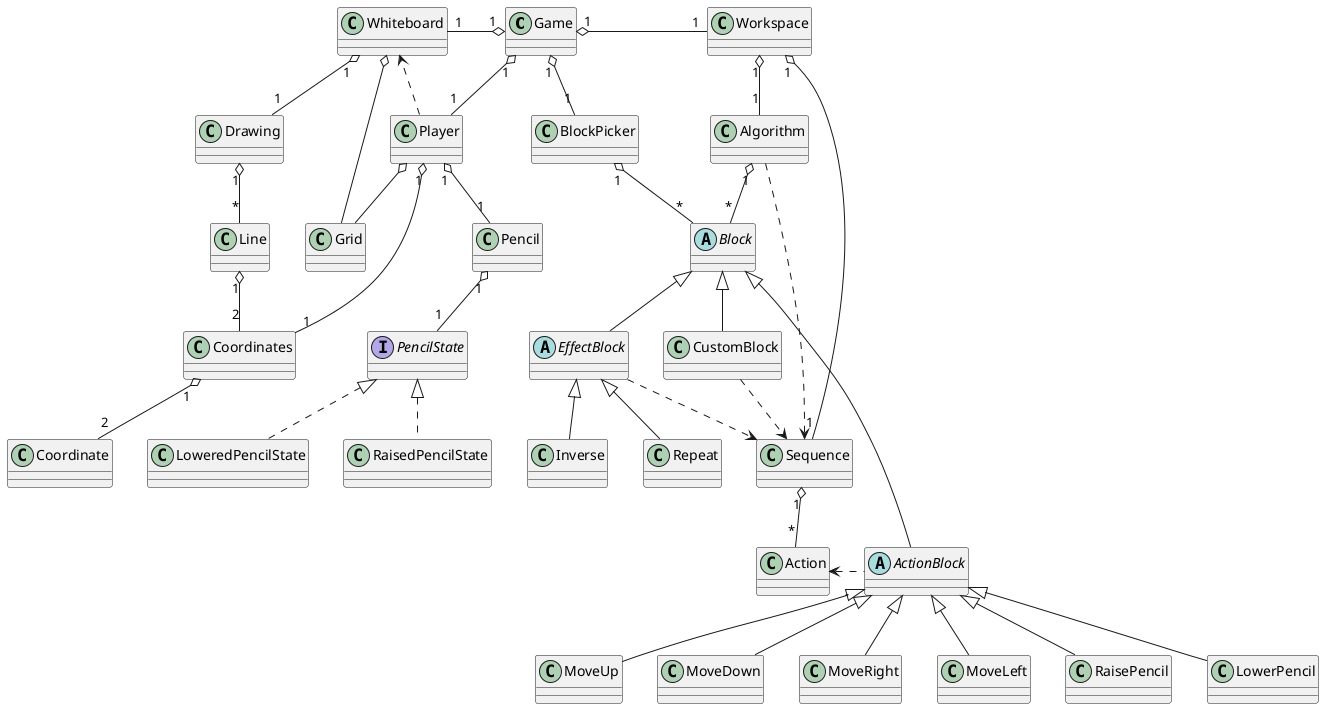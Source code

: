 @startuml
class Game {

}

class Player {

}

class Coordinates {

}

class Coordinate {

}

class Pencil {

}

interface PencilState {

}

class RaisedPencilState {

}

class LoweredPencilState {

}

class Whiteboard {

}


class Drawing {

}

class Line {

}

class Workspace {

}

class Algorithm {

}

class Sequence {

}

class Action {

}

class BlockPicker {

}


abstract class Block {

}

abstract class ActionBlock {

}

abstract class EffectBlock {

}

class MoveUp {

}

class MoveDown {

}

class MoveRight {

}

class MoveLeft {

}

class RaisePencil {

}

class LowerPencil {

}

class Repeat {

}

class Inverse {

}

class CustomBlock {

}


class Grid {

}

Game "1" o-- "1" Player
Player "1" o-- "1" Coordinates
Coordinates "1" o-- "2" Coordinate
Player ..> Whiteboard

Player "1" o-- "1" Pencil
Pencil "1" o-- "1" PencilState
PencilState <|.. RaisedPencilState
PencilState <|.. LoweredPencilState

Game "1" o--left "1" Whiteboard
Whiteboard "1" o-- "1" Drawing
Drawing "1" o-- "*" Line
Line "1" o-- "2" Coordinates

Game "1" o-- "1" BlockPicker
BlockPicker "1" o-- "*" Block
Block <|-- EffectBlock
Block <|-- ActionBlock
Block <|-- CustomBlock

Game "1" o--right "1" Workspace
Workspace "1" o-- "1" Algorithm
Algorithm "1" o-- "*" Block


Workspace "1" o-- "1" Sequence
Sequence "1" o-- "*" Action

ActionBlock <|-- MoveUp
ActionBlock <|-- MoveDown
ActionBlock <|-- MoveRight
ActionBlock <|-- MoveLeft
ActionBlock <|-- LowerPencil
ActionBlock <|-- RaisePencil
Action <..right ActionBlock

EffectBlock <|-- Repeat
EffectBlock <|-- Inverse



Player o-- Grid
Whiteboard o--Grid


Algorithm ..> Sequence
EffectBlock ..> Sequence
CustomBlock ..> Sequence
@enduml